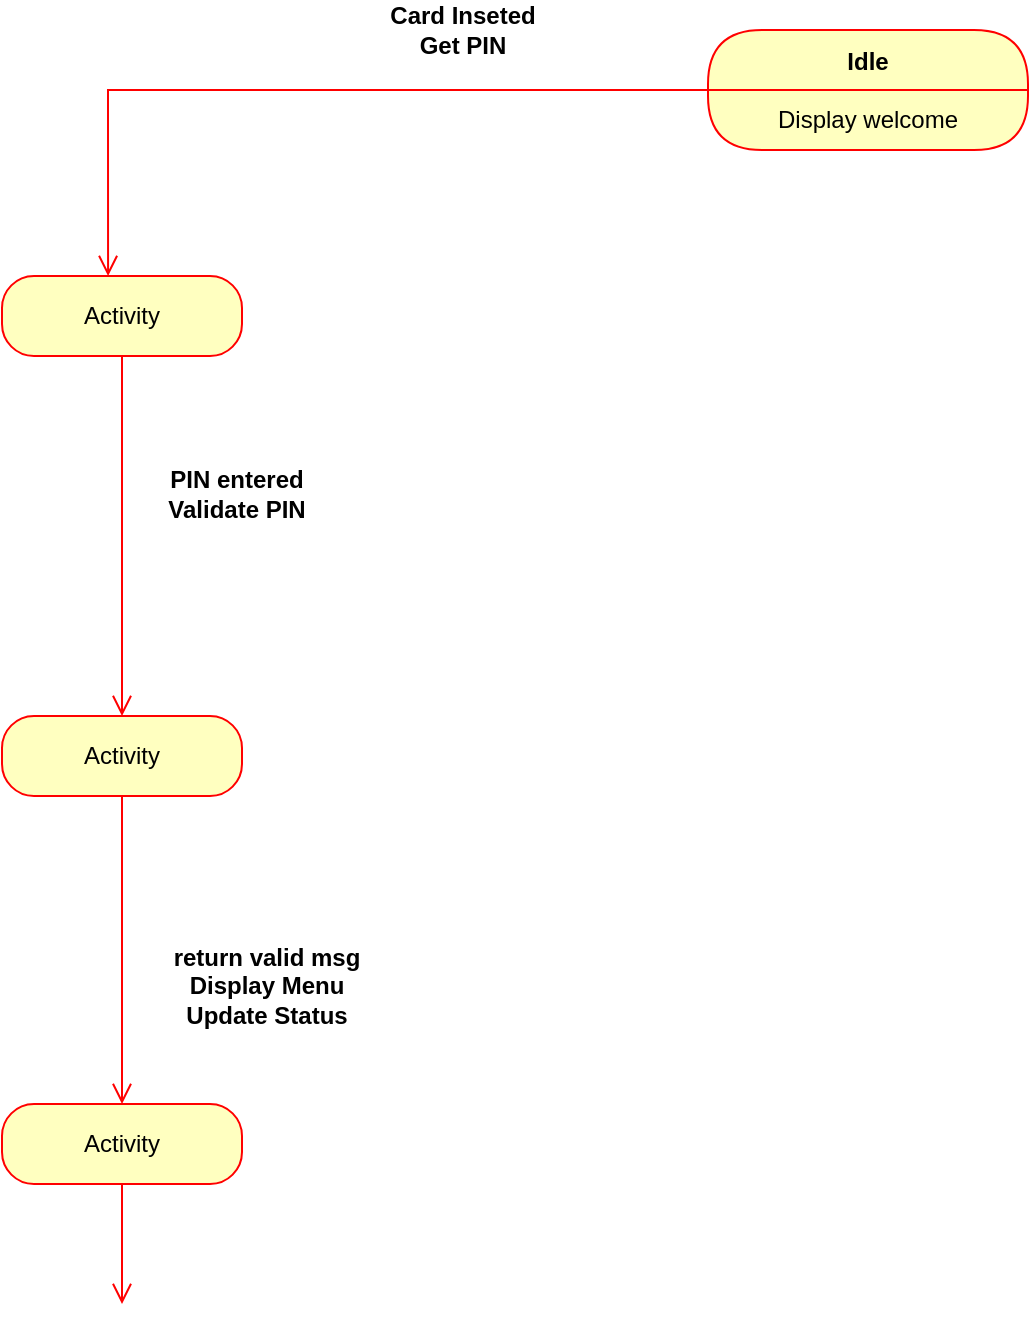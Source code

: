 <mxfile version="22.1.5" type="github">
  <diagram name="第 1 页" id="03SoxkYsdWMkyd-8PY1V">
    <mxGraphModel dx="1591" dy="1029" grid="0" gridSize="10" guides="1" tooltips="1" connect="1" arrows="1" fold="1" page="0" pageScale="1" pageWidth="827" pageHeight="1169" math="0" shadow="0">
      <root>
        <mxCell id="0" />
        <mxCell id="1" parent="0" />
        <mxCell id="dXc1ijNka1BcWv9EcIjI-1" value="Idle" style="swimlane;fontStyle=1;align=center;verticalAlign=middle;childLayout=stackLayout;horizontal=1;startSize=30;horizontalStack=0;resizeParent=0;resizeLast=1;container=0;fontColor=#000000;collapsible=0;rounded=1;arcSize=30;strokeColor=#ff0000;fillColor=#ffffc0;swimlaneFillColor=#ffffc0;dropTarget=0;" vertex="1" parent="1">
          <mxGeometry x="457" y="70" width="160" height="60" as="geometry" />
        </mxCell>
        <mxCell id="dXc1ijNka1BcWv9EcIjI-2" value="Display welcome" style="text;html=1;strokeColor=none;fillColor=none;align=center;verticalAlign=middle;spacingLeft=4;spacingRight=4;whiteSpace=wrap;overflow=hidden;rotatable=0;fontColor=#000000;" vertex="1" parent="dXc1ijNka1BcWv9EcIjI-1">
          <mxGeometry y="30" width="160" height="30" as="geometry" />
        </mxCell>
        <mxCell id="dXc1ijNka1BcWv9EcIjI-3" value="" style="edgeStyle=orthogonalEdgeStyle;html=1;verticalAlign=bottom;endArrow=open;endSize=8;strokeColor=#ff0000;rounded=0;entryX=0.442;entryY=0;entryDx=0;entryDy=0;entryPerimeter=0;" edge="1" source="dXc1ijNka1BcWv9EcIjI-1" parent="1" target="dXc1ijNka1BcWv9EcIjI-4">
          <mxGeometry relative="1" as="geometry">
            <mxPoint x="567" y="61" as="targetPoint" />
          </mxGeometry>
        </mxCell>
        <mxCell id="dXc1ijNka1BcWv9EcIjI-4" value="Activity" style="rounded=1;whiteSpace=wrap;html=1;arcSize=40;fontColor=#000000;fillColor=#ffffc0;strokeColor=#ff0000;" vertex="1" parent="1">
          <mxGeometry x="104" y="193" width="120" height="40" as="geometry" />
        </mxCell>
        <mxCell id="dXc1ijNka1BcWv9EcIjI-5" value="" style="edgeStyle=orthogonalEdgeStyle;html=1;verticalAlign=bottom;endArrow=open;endSize=8;strokeColor=#ff0000;rounded=0;entryX=0.5;entryY=0;entryDx=0;entryDy=0;" edge="1" source="dXc1ijNka1BcWv9EcIjI-4" parent="1" target="dXc1ijNka1BcWv9EcIjI-6">
          <mxGeometry relative="1" as="geometry">
            <mxPoint x="164" y="293" as="targetPoint" />
          </mxGeometry>
        </mxCell>
        <mxCell id="dXc1ijNka1BcWv9EcIjI-6" value="Activity" style="rounded=1;whiteSpace=wrap;html=1;arcSize=40;fontColor=#000000;fillColor=#ffffc0;strokeColor=#ff0000;" vertex="1" parent="1">
          <mxGeometry x="104" y="413" width="120" height="40" as="geometry" />
        </mxCell>
        <mxCell id="dXc1ijNka1BcWv9EcIjI-7" value="" style="edgeStyle=orthogonalEdgeStyle;html=1;verticalAlign=bottom;endArrow=open;endSize=8;strokeColor=#ff0000;rounded=0;" edge="1" source="dXc1ijNka1BcWv9EcIjI-6" parent="1" target="dXc1ijNka1BcWv9EcIjI-14">
          <mxGeometry relative="1" as="geometry">
            <mxPoint x="164" y="513" as="targetPoint" />
          </mxGeometry>
        </mxCell>
        <mxCell id="dXc1ijNka1BcWv9EcIjI-10" value="Card Inseted&lt;br&gt;Get PIN" style="text;align=center;fontStyle=1;verticalAlign=middle;spacingLeft=3;spacingRight=3;strokeColor=none;rotatable=0;points=[[0,0.5],[1,0.5]];portConstraint=eastwest;html=1;" vertex="1" parent="1">
          <mxGeometry x="294" y="57" width="80" height="26" as="geometry" />
        </mxCell>
        <mxCell id="dXc1ijNka1BcWv9EcIjI-11" value="PIN entered&lt;br&gt;Validate PIN" style="text;align=center;fontStyle=1;verticalAlign=middle;spacingLeft=3;spacingRight=3;strokeColor=none;rotatable=0;points=[[0,0.5],[1,0.5]];portConstraint=eastwest;html=1;" vertex="1" parent="1">
          <mxGeometry x="181" y="289" width="80" height="26" as="geometry" />
        </mxCell>
        <mxCell id="dXc1ijNka1BcWv9EcIjI-14" value="Activity" style="rounded=1;whiteSpace=wrap;html=1;arcSize=40;fontColor=#000000;fillColor=#ffffc0;strokeColor=#ff0000;" vertex="1" parent="1">
          <mxGeometry x="104" y="607" width="120" height="40" as="geometry" />
        </mxCell>
        <mxCell id="dXc1ijNka1BcWv9EcIjI-15" value="" style="edgeStyle=orthogonalEdgeStyle;html=1;verticalAlign=bottom;endArrow=open;endSize=8;strokeColor=#ff0000;rounded=0;" edge="1" source="dXc1ijNka1BcWv9EcIjI-14" parent="1">
          <mxGeometry relative="1" as="geometry">
            <mxPoint x="164" y="707" as="targetPoint" />
          </mxGeometry>
        </mxCell>
        <mxCell id="dXc1ijNka1BcWv9EcIjI-16" value="return valid msg&lt;br&gt;Display Menu&lt;br&gt;Update Status" style="text;align=center;fontStyle=1;verticalAlign=middle;spacingLeft=3;spacingRight=3;strokeColor=none;rotatable=0;points=[[0,0.5],[1,0.5]];portConstraint=eastwest;html=1;" vertex="1" parent="1">
          <mxGeometry x="163" y="523" width="146" height="50" as="geometry" />
        </mxCell>
      </root>
    </mxGraphModel>
  </diagram>
</mxfile>
